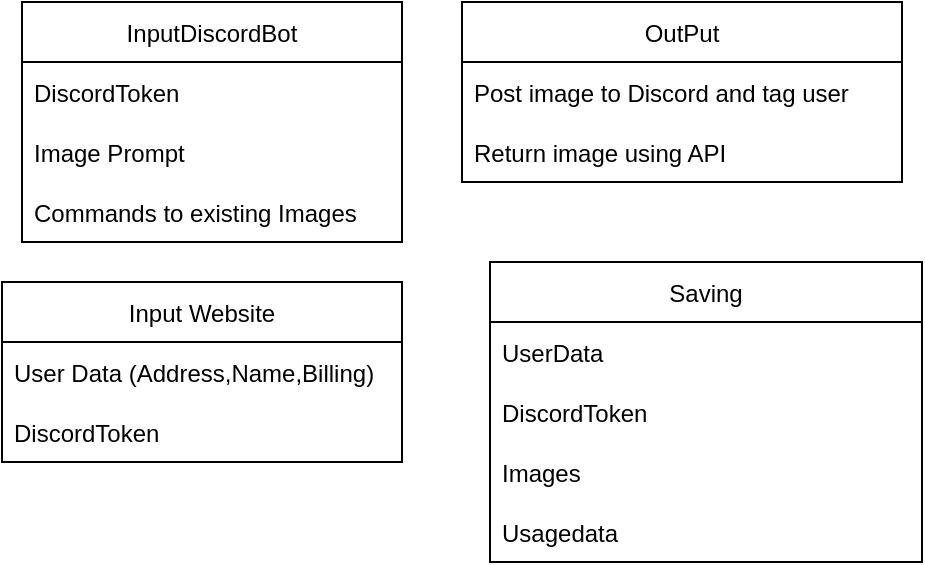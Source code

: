 <mxfile version="20.4.0" type="github">
  <diagram id="UN26ioG_HIudP7wfDfEq" name="Seite-1">
    <mxGraphModel dx="1422" dy="762" grid="1" gridSize="10" guides="1" tooltips="1" connect="1" arrows="1" fold="1" page="1" pageScale="1" pageWidth="827" pageHeight="1169" math="0" shadow="0">
      <root>
        <mxCell id="0" />
        <mxCell id="1" parent="0" />
        <mxCell id="TXWJ0bgq1Vhoh-4YOiwv-1" value="InputDiscordBot" style="swimlane;fontStyle=0;childLayout=stackLayout;horizontal=1;startSize=30;horizontalStack=0;resizeParent=1;resizeParentMax=0;resizeLast=0;collapsible=1;marginBottom=0;" vertex="1" parent="1">
          <mxGeometry x="110" y="160" width="190" height="120" as="geometry" />
        </mxCell>
        <mxCell id="TXWJ0bgq1Vhoh-4YOiwv-2" value="DiscordToken" style="text;strokeColor=none;fillColor=none;align=left;verticalAlign=middle;spacingLeft=4;spacingRight=4;overflow=hidden;points=[[0,0.5],[1,0.5]];portConstraint=eastwest;rotatable=0;" vertex="1" parent="TXWJ0bgq1Vhoh-4YOiwv-1">
          <mxGeometry y="30" width="190" height="30" as="geometry" />
        </mxCell>
        <mxCell id="TXWJ0bgq1Vhoh-4YOiwv-3" value="Image Prompt" style="text;strokeColor=none;fillColor=none;align=left;verticalAlign=middle;spacingLeft=4;spacingRight=4;overflow=hidden;points=[[0,0.5],[1,0.5]];portConstraint=eastwest;rotatable=0;" vertex="1" parent="TXWJ0bgq1Vhoh-4YOiwv-1">
          <mxGeometry y="60" width="190" height="30" as="geometry" />
        </mxCell>
        <mxCell id="TXWJ0bgq1Vhoh-4YOiwv-4" value="Commands to existing Images" style="text;strokeColor=none;fillColor=none;align=left;verticalAlign=middle;spacingLeft=4;spacingRight=4;overflow=hidden;points=[[0,0.5],[1,0.5]];portConstraint=eastwest;rotatable=0;" vertex="1" parent="TXWJ0bgq1Vhoh-4YOiwv-1">
          <mxGeometry y="90" width="190" height="30" as="geometry" />
        </mxCell>
        <mxCell id="TXWJ0bgq1Vhoh-4YOiwv-7" value="OutPut" style="swimlane;fontStyle=0;childLayout=stackLayout;horizontal=1;startSize=30;horizontalStack=0;resizeParent=1;resizeParentMax=0;resizeLast=0;collapsible=1;marginBottom=0;" vertex="1" parent="1">
          <mxGeometry x="330" y="160" width="220" height="90" as="geometry" />
        </mxCell>
        <mxCell id="TXWJ0bgq1Vhoh-4YOiwv-8" value="Post image to Discord and tag user" style="text;strokeColor=none;fillColor=none;align=left;verticalAlign=middle;spacingLeft=4;spacingRight=4;overflow=hidden;points=[[0,0.5],[1,0.5]];portConstraint=eastwest;rotatable=0;" vertex="1" parent="TXWJ0bgq1Vhoh-4YOiwv-7">
          <mxGeometry y="30" width="220" height="30" as="geometry" />
        </mxCell>
        <mxCell id="TXWJ0bgq1Vhoh-4YOiwv-9" value="Return image using API" style="text;strokeColor=none;fillColor=none;align=left;verticalAlign=middle;spacingLeft=4;spacingRight=4;overflow=hidden;points=[[0,0.5],[1,0.5]];portConstraint=eastwest;rotatable=0;" vertex="1" parent="TXWJ0bgq1Vhoh-4YOiwv-7">
          <mxGeometry y="60" width="220" height="30" as="geometry" />
        </mxCell>
        <mxCell id="TXWJ0bgq1Vhoh-4YOiwv-12" value="Input Website" style="swimlane;fontStyle=0;childLayout=stackLayout;horizontal=1;startSize=30;horizontalStack=0;resizeParent=1;resizeParentMax=0;resizeLast=0;collapsible=1;marginBottom=0;" vertex="1" parent="1">
          <mxGeometry x="100" y="300" width="200" height="90" as="geometry" />
        </mxCell>
        <mxCell id="TXWJ0bgq1Vhoh-4YOiwv-13" value="User Data (Address,Name,Billing)" style="text;strokeColor=none;fillColor=none;align=left;verticalAlign=middle;spacingLeft=4;spacingRight=4;overflow=hidden;points=[[0,0.5],[1,0.5]];portConstraint=eastwest;rotatable=0;" vertex="1" parent="TXWJ0bgq1Vhoh-4YOiwv-12">
          <mxGeometry y="30" width="200" height="30" as="geometry" />
        </mxCell>
        <mxCell id="TXWJ0bgq1Vhoh-4YOiwv-14" value="DiscordToken" style="text;strokeColor=none;fillColor=none;align=left;verticalAlign=middle;spacingLeft=4;spacingRight=4;overflow=hidden;points=[[0,0.5],[1,0.5]];portConstraint=eastwest;rotatable=0;" vertex="1" parent="TXWJ0bgq1Vhoh-4YOiwv-12">
          <mxGeometry y="60" width="200" height="30" as="geometry" />
        </mxCell>
        <mxCell id="TXWJ0bgq1Vhoh-4YOiwv-17" value="Saving" style="swimlane;fontStyle=0;childLayout=stackLayout;horizontal=1;startSize=30;horizontalStack=0;resizeParent=1;resizeParentMax=0;resizeLast=0;collapsible=1;marginBottom=0;" vertex="1" parent="1">
          <mxGeometry x="344" y="290" width="216" height="150" as="geometry" />
        </mxCell>
        <mxCell id="TXWJ0bgq1Vhoh-4YOiwv-18" value="UserData" style="text;strokeColor=none;fillColor=none;align=left;verticalAlign=middle;spacingLeft=4;spacingRight=4;overflow=hidden;points=[[0,0.5],[1,0.5]];portConstraint=eastwest;rotatable=0;" vertex="1" parent="TXWJ0bgq1Vhoh-4YOiwv-17">
          <mxGeometry y="30" width="216" height="30" as="geometry" />
        </mxCell>
        <mxCell id="TXWJ0bgq1Vhoh-4YOiwv-19" value="DiscordToken" style="text;strokeColor=none;fillColor=none;align=left;verticalAlign=middle;spacingLeft=4;spacingRight=4;overflow=hidden;points=[[0,0.5],[1,0.5]];portConstraint=eastwest;rotatable=0;" vertex="1" parent="TXWJ0bgq1Vhoh-4YOiwv-17">
          <mxGeometry y="60" width="216" height="30" as="geometry" />
        </mxCell>
        <mxCell id="TXWJ0bgq1Vhoh-4YOiwv-20" value="Images" style="text;strokeColor=none;fillColor=none;align=left;verticalAlign=middle;spacingLeft=4;spacingRight=4;overflow=hidden;points=[[0,0.5],[1,0.5]];portConstraint=eastwest;rotatable=0;" vertex="1" parent="TXWJ0bgq1Vhoh-4YOiwv-17">
          <mxGeometry y="90" width="216" height="30" as="geometry" />
        </mxCell>
        <mxCell id="TXWJ0bgq1Vhoh-4YOiwv-21" value="Usagedata" style="text;strokeColor=none;fillColor=none;align=left;verticalAlign=middle;spacingLeft=4;spacingRight=4;overflow=hidden;points=[[0,0.5],[1,0.5]];portConstraint=eastwest;rotatable=0;" vertex="1" parent="TXWJ0bgq1Vhoh-4YOiwv-17">
          <mxGeometry y="120" width="216" height="30" as="geometry" />
        </mxCell>
      </root>
    </mxGraphModel>
  </diagram>
</mxfile>
